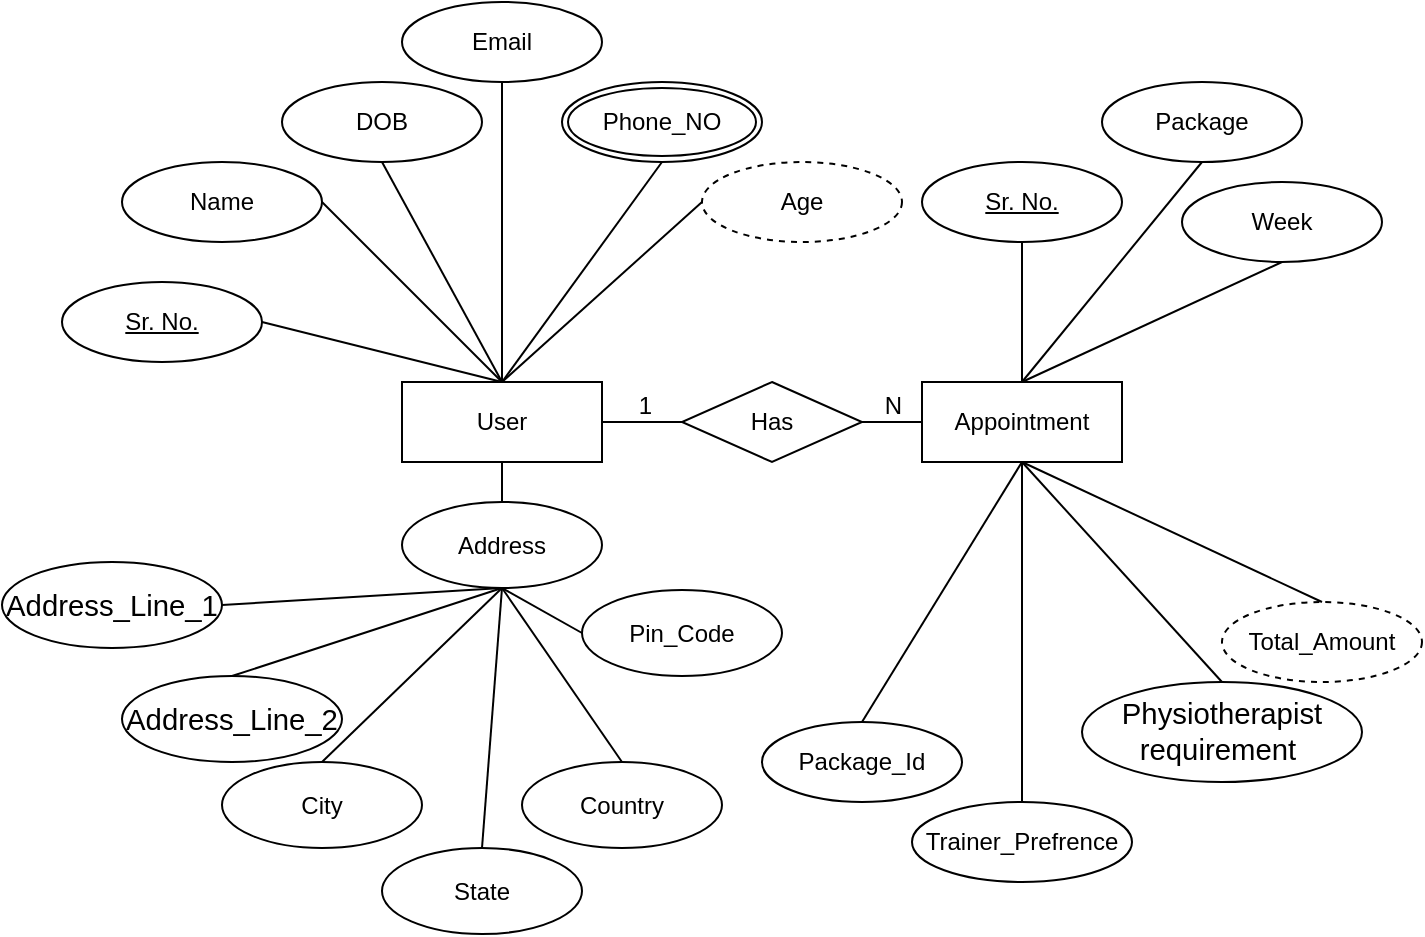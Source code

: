 <mxfile version="14.9.6" type="github">
  <diagram id="R2lEEEUBdFMjLlhIrx00" name="Page-1">
    <mxGraphModel dx="1106" dy="359" grid="1" gridSize="10" guides="1" tooltips="1" connect="1" arrows="1" fold="1" page="1" pageScale="1" pageWidth="850" pageHeight="1100" math="0" shadow="0" extFonts="Permanent Marker^https://fonts.googleapis.com/css?family=Permanent+Marker">
      <root>
        <mxCell id="0" />
        <mxCell id="1" parent="0" />
        <mxCell id="vivi1H7M52JGYI5ezE_u-1" value="Name" style="ellipse;whiteSpace=wrap;html=1;align=center;" vertex="1" parent="1">
          <mxGeometry x="90" y="130" width="100" height="40" as="geometry" />
        </mxCell>
        <mxCell id="vivi1H7M52JGYI5ezE_u-2" value="User" style="whiteSpace=wrap;html=1;align=center;" vertex="1" parent="1">
          <mxGeometry x="230" y="240" width="100" height="40" as="geometry" />
        </mxCell>
        <mxCell id="vivi1H7M52JGYI5ezE_u-4" value="DOB" style="ellipse;whiteSpace=wrap;html=1;align=center;" vertex="1" parent="1">
          <mxGeometry x="170" y="90" width="100" height="40" as="geometry" />
        </mxCell>
        <mxCell id="vivi1H7M52JGYI5ezE_u-5" value="Email" style="ellipse;whiteSpace=wrap;html=1;align=center;" vertex="1" parent="1">
          <mxGeometry x="230" y="50" width="100" height="40" as="geometry" />
        </mxCell>
        <mxCell id="vivi1H7M52JGYI5ezE_u-6" value="Address" style="ellipse;whiteSpace=wrap;html=1;align=center;" vertex="1" parent="1">
          <mxGeometry x="230" y="300" width="100" height="43" as="geometry" />
        </mxCell>
        <mxCell id="vivi1H7M52JGYI5ezE_u-7" value="City" style="ellipse;whiteSpace=wrap;html=1;align=center;" vertex="1" parent="1">
          <mxGeometry x="140" y="430" width="100" height="43" as="geometry" />
        </mxCell>
        <mxCell id="vivi1H7M52JGYI5ezE_u-8" value="&lt;span id=&quot;docs-internal-guid-7f4886b5-7fff-5111-8bc1-76f98fca6006&quot;&gt;&lt;span style=&quot;font-size: 11pt ; font-family: &amp;#34;calibri&amp;#34; , sans-serif ; background-color: transparent ; vertical-align: baseline&quot;&gt;Address_Line_2&lt;/span&gt;&lt;/span&gt;" style="ellipse;whiteSpace=wrap;html=1;align=center;" vertex="1" parent="1">
          <mxGeometry x="90" y="387" width="110" height="43" as="geometry" />
        </mxCell>
        <mxCell id="vivi1H7M52JGYI5ezE_u-9" value="&lt;span id=&quot;docs-internal-guid-7f4886b5-7fff-5111-8bc1-76f98fca6006&quot;&gt;&lt;span style=&quot;font-size: 11pt ; font-family: &amp;#34;calibri&amp;#34; , sans-serif ; background-color: transparent ; vertical-align: baseline&quot;&gt;Address_Line_1 &lt;/span&gt;&lt;/span&gt;" style="ellipse;whiteSpace=wrap;html=1;align=center;" vertex="1" parent="1">
          <mxGeometry x="30" y="330" width="110" height="43" as="geometry" />
        </mxCell>
        <mxCell id="vivi1H7M52JGYI5ezE_u-10" value="Country" style="ellipse;whiteSpace=wrap;html=1;align=center;" vertex="1" parent="1">
          <mxGeometry x="290" y="430" width="100" height="43" as="geometry" />
        </mxCell>
        <mxCell id="vivi1H7M52JGYI5ezE_u-11" value="State" style="ellipse;whiteSpace=wrap;html=1;align=center;" vertex="1" parent="1">
          <mxGeometry x="220" y="473" width="100" height="43" as="geometry" />
        </mxCell>
        <mxCell id="vivi1H7M52JGYI5ezE_u-12" value="Age" style="ellipse;whiteSpace=wrap;html=1;align=center;dashed=1;" vertex="1" parent="1">
          <mxGeometry x="380" y="130" width="100" height="40" as="geometry" />
        </mxCell>
        <mxCell id="vivi1H7M52JGYI5ezE_u-13" value="Pin_Code" style="ellipse;whiteSpace=wrap;html=1;align=center;" vertex="1" parent="1">
          <mxGeometry x="320" y="344" width="100" height="43" as="geometry" />
        </mxCell>
        <mxCell id="vivi1H7M52JGYI5ezE_u-19" value="" style="endArrow=none;html=1;exitX=0.5;exitY=1;exitDx=0;exitDy=0;entryX=0.5;entryY=0;entryDx=0;entryDy=0;" edge="1" parent="1" source="vivi1H7M52JGYI5ezE_u-6" target="vivi1H7M52JGYI5ezE_u-10">
          <mxGeometry width="50" height="50" relative="1" as="geometry">
            <mxPoint x="330" y="370" as="sourcePoint" />
            <mxPoint x="340" y="483" as="targetPoint" />
          </mxGeometry>
        </mxCell>
        <mxCell id="vivi1H7M52JGYI5ezE_u-20" value="" style="endArrow=none;html=1;exitX=0.5;exitY=1;exitDx=0;exitDy=0;entryX=0;entryY=0.5;entryDx=0;entryDy=0;" edge="1" parent="1" source="vivi1H7M52JGYI5ezE_u-6" target="vivi1H7M52JGYI5ezE_u-13">
          <mxGeometry width="50" height="50" relative="1" as="geometry">
            <mxPoint x="330" y="370" as="sourcePoint" />
            <mxPoint x="340" y="483" as="targetPoint" />
          </mxGeometry>
        </mxCell>
        <mxCell id="vivi1H7M52JGYI5ezE_u-22" value="" style="endArrow=none;html=1;entryX=0.5;entryY=1;entryDx=0;entryDy=0;exitX=0.5;exitY=0;exitDx=0;exitDy=0;" edge="1" parent="1" source="vivi1H7M52JGYI5ezE_u-6" target="vivi1H7M52JGYI5ezE_u-2">
          <mxGeometry width="50" height="50" relative="1" as="geometry">
            <mxPoint x="400" y="360" as="sourcePoint" />
            <mxPoint x="450" y="310" as="targetPoint" />
          </mxGeometry>
        </mxCell>
        <mxCell id="vivi1H7M52JGYI5ezE_u-24" value="" style="endArrow=none;html=1;exitX=0.5;exitY=1;exitDx=0;exitDy=0;entryX=0.5;entryY=0;entryDx=0;entryDy=0;" edge="1" parent="1" source="vivi1H7M52JGYI5ezE_u-6" target="vivi1H7M52JGYI5ezE_u-11">
          <mxGeometry width="50" height="50" relative="1" as="geometry">
            <mxPoint x="330" y="370" as="sourcePoint" />
            <mxPoint x="340" y="483" as="targetPoint" />
          </mxGeometry>
        </mxCell>
        <mxCell id="vivi1H7M52JGYI5ezE_u-25" value="" style="endArrow=none;html=1;exitX=0.5;exitY=1;exitDx=0;exitDy=0;entryX=0.5;entryY=0;entryDx=0;entryDy=0;" edge="1" parent="1" source="vivi1H7M52JGYI5ezE_u-6" target="vivi1H7M52JGYI5ezE_u-7">
          <mxGeometry width="50" height="50" relative="1" as="geometry">
            <mxPoint x="330" y="370" as="sourcePoint" />
            <mxPoint x="340" y="483" as="targetPoint" />
          </mxGeometry>
        </mxCell>
        <mxCell id="vivi1H7M52JGYI5ezE_u-26" value="" style="endArrow=none;html=1;exitX=0.5;exitY=1;exitDx=0;exitDy=0;entryX=0.5;entryY=0;entryDx=0;entryDy=0;" edge="1" parent="1" source="vivi1H7M52JGYI5ezE_u-6" target="vivi1H7M52JGYI5ezE_u-8">
          <mxGeometry width="50" height="50" relative="1" as="geometry">
            <mxPoint x="330" y="370" as="sourcePoint" />
            <mxPoint x="340" y="483" as="targetPoint" />
          </mxGeometry>
        </mxCell>
        <mxCell id="vivi1H7M52JGYI5ezE_u-27" value="" style="endArrow=none;html=1;exitX=0.5;exitY=1;exitDx=0;exitDy=0;entryX=1;entryY=0.5;entryDx=0;entryDy=0;" edge="1" parent="1" source="vivi1H7M52JGYI5ezE_u-6" target="vivi1H7M52JGYI5ezE_u-9">
          <mxGeometry width="50" height="50" relative="1" as="geometry">
            <mxPoint x="330" y="370" as="sourcePoint" />
            <mxPoint x="340" y="483" as="targetPoint" />
          </mxGeometry>
        </mxCell>
        <mxCell id="vivi1H7M52JGYI5ezE_u-28" value="Phone_NO" style="ellipse;shape=doubleEllipse;margin=3;whiteSpace=wrap;html=1;align=center;" vertex="1" parent="1">
          <mxGeometry x="310" y="90" width="100" height="40" as="geometry" />
        </mxCell>
        <mxCell id="vivi1H7M52JGYI5ezE_u-29" value="" style="endArrow=none;html=1;entryX=0.5;entryY=1;entryDx=0;entryDy=0;exitX=0.5;exitY=0;exitDx=0;exitDy=0;" edge="1" parent="1" source="vivi1H7M52JGYI5ezE_u-2" target="vivi1H7M52JGYI5ezE_u-5">
          <mxGeometry width="50" height="50" relative="1" as="geometry">
            <mxPoint x="290" y="320" as="sourcePoint" />
            <mxPoint x="290" y="290" as="targetPoint" />
          </mxGeometry>
        </mxCell>
        <mxCell id="vivi1H7M52JGYI5ezE_u-30" value="" style="endArrow=none;html=1;exitX=0.5;exitY=0;exitDx=0;exitDy=0;entryX=0.5;entryY=1;entryDx=0;entryDy=0;" edge="1" parent="1" source="vivi1H7M52JGYI5ezE_u-2" target="vivi1H7M52JGYI5ezE_u-4">
          <mxGeometry width="50" height="50" relative="1" as="geometry">
            <mxPoint x="280" y="240" as="sourcePoint" />
            <mxPoint x="250" y="110" as="targetPoint" />
          </mxGeometry>
        </mxCell>
        <mxCell id="vivi1H7M52JGYI5ezE_u-31" value="" style="endArrow=none;html=1;exitX=0.5;exitY=0;exitDx=0;exitDy=0;entryX=1;entryY=0.5;entryDx=0;entryDy=0;" edge="1" parent="1" source="vivi1H7M52JGYI5ezE_u-2" target="vivi1H7M52JGYI5ezE_u-1">
          <mxGeometry width="50" height="50" relative="1" as="geometry">
            <mxPoint x="280" y="240" as="sourcePoint" />
            <mxPoint x="250" y="110" as="targetPoint" />
          </mxGeometry>
        </mxCell>
        <mxCell id="vivi1H7M52JGYI5ezE_u-34" value="" style="endArrow=none;html=1;entryX=0.5;entryY=1;entryDx=0;entryDy=0;exitX=0.5;exitY=0;exitDx=0;exitDy=0;" edge="1" parent="1" source="vivi1H7M52JGYI5ezE_u-2" target="vivi1H7M52JGYI5ezE_u-28">
          <mxGeometry width="50" height="50" relative="1" as="geometry">
            <mxPoint x="290" y="320" as="sourcePoint" />
            <mxPoint x="290" y="290" as="targetPoint" />
          </mxGeometry>
        </mxCell>
        <mxCell id="vivi1H7M52JGYI5ezE_u-35" value="" style="endArrow=none;html=1;entryX=0;entryY=0.5;entryDx=0;entryDy=0;exitX=0.5;exitY=0;exitDx=0;exitDy=0;" edge="1" parent="1" source="vivi1H7M52JGYI5ezE_u-2" target="vivi1H7M52JGYI5ezE_u-12">
          <mxGeometry width="50" height="50" relative="1" as="geometry">
            <mxPoint x="290" y="320" as="sourcePoint" />
            <mxPoint x="290" y="290" as="targetPoint" />
          </mxGeometry>
        </mxCell>
        <mxCell id="vivi1H7M52JGYI5ezE_u-37" value="Appointment" style="whiteSpace=wrap;html=1;align=center;" vertex="1" parent="1">
          <mxGeometry x="490" y="240" width="100" height="40" as="geometry" />
        </mxCell>
        <mxCell id="vivi1H7M52JGYI5ezE_u-38" value="Sr. No." style="ellipse;whiteSpace=wrap;html=1;align=center;fontStyle=4;" vertex="1" parent="1">
          <mxGeometry x="60" y="190" width="100" height="40" as="geometry" />
        </mxCell>
        <mxCell id="vivi1H7M52JGYI5ezE_u-39" value="" style="endArrow=none;html=1;exitX=0.5;exitY=0;exitDx=0;exitDy=0;entryX=1;entryY=0.5;entryDx=0;entryDy=0;" edge="1" parent="1" source="vivi1H7M52JGYI5ezE_u-2" target="vivi1H7M52JGYI5ezE_u-38">
          <mxGeometry width="50" height="50" relative="1" as="geometry">
            <mxPoint x="280" y="240" as="sourcePoint" />
            <mxPoint x="250" y="110" as="targetPoint" />
          </mxGeometry>
        </mxCell>
        <mxCell id="vivi1H7M52JGYI5ezE_u-40" value="Sr. No." style="ellipse;whiteSpace=wrap;html=1;align=center;fontStyle=4;" vertex="1" parent="1">
          <mxGeometry x="490" y="130" width="100" height="40" as="geometry" />
        </mxCell>
        <mxCell id="vivi1H7M52JGYI5ezE_u-41" value="" style="endArrow=none;html=1;entryX=0.5;entryY=1;entryDx=0;entryDy=0;exitX=0.5;exitY=0;exitDx=0;exitDy=0;" edge="1" parent="1" source="vivi1H7M52JGYI5ezE_u-37" target="vivi1H7M52JGYI5ezE_u-40">
          <mxGeometry width="50" height="50" relative="1" as="geometry">
            <mxPoint x="290" y="250" as="sourcePoint" />
            <mxPoint x="390" y="160" as="targetPoint" />
          </mxGeometry>
        </mxCell>
        <mxCell id="vivi1H7M52JGYI5ezE_u-42" value="Trainer_Prefrence" style="ellipse;whiteSpace=wrap;html=1;align=center;" vertex="1" parent="1">
          <mxGeometry x="485" y="450" width="110" height="40" as="geometry" />
        </mxCell>
        <mxCell id="vivi1H7M52JGYI5ezE_u-44" value="" style="endArrow=none;html=1;entryX=0.5;entryY=0;entryDx=0;entryDy=0;exitX=0.5;exitY=1;exitDx=0;exitDy=0;" edge="1" parent="1" source="vivi1H7M52JGYI5ezE_u-37" target="vivi1H7M52JGYI5ezE_u-42">
          <mxGeometry width="50" height="50" relative="1" as="geometry">
            <mxPoint x="290" y="250" as="sourcePoint" />
            <mxPoint x="390" y="160" as="targetPoint" />
          </mxGeometry>
        </mxCell>
        <mxCell id="vivi1H7M52JGYI5ezE_u-46" value="&lt;span id=&quot;docs-internal-guid-bdcaefaa-7fff-0475-c1e9-c0f9a5e005fe&quot;&gt;&lt;span style=&quot;font-size: 11pt ; font-family: &amp;#34;calibri&amp;#34; , sans-serif ; background-color: transparent ; vertical-align: baseline&quot;&gt;Physiotherapist requirement&amp;nbsp;&lt;/span&gt;&lt;/span&gt;" style="ellipse;whiteSpace=wrap;html=1;align=center;" vertex="1" parent="1">
          <mxGeometry x="570" y="390" width="140" height="50" as="geometry" />
        </mxCell>
        <mxCell id="vivi1H7M52JGYI5ezE_u-49" value="" style="endArrow=none;html=1;entryX=0.5;entryY=0;entryDx=0;entryDy=0;exitX=0.5;exitY=1;exitDx=0;exitDy=0;" edge="1" parent="1" source="vivi1H7M52JGYI5ezE_u-37" target="vivi1H7M52JGYI5ezE_u-46">
          <mxGeometry width="50" height="50" relative="1" as="geometry">
            <mxPoint x="290" y="250" as="sourcePoint" />
            <mxPoint x="390" y="160" as="targetPoint" />
          </mxGeometry>
        </mxCell>
        <mxCell id="vivi1H7M52JGYI5ezE_u-50" value="Package" style="ellipse;whiteSpace=wrap;html=1;align=center;" vertex="1" parent="1">
          <mxGeometry x="580" y="90" width="100" height="40" as="geometry" />
        </mxCell>
        <mxCell id="vivi1H7M52JGYI5ezE_u-51" value="" style="endArrow=none;html=1;entryX=0.5;entryY=1;entryDx=0;entryDy=0;exitX=0.5;exitY=0;exitDx=0;exitDy=0;" edge="1" parent="1" source="vivi1H7M52JGYI5ezE_u-37" target="vivi1H7M52JGYI5ezE_u-50">
          <mxGeometry width="50" height="50" relative="1" as="geometry">
            <mxPoint x="290" y="250" as="sourcePoint" />
            <mxPoint x="390" y="160" as="targetPoint" />
          </mxGeometry>
        </mxCell>
        <mxCell id="vivi1H7M52JGYI5ezE_u-52" value="Total_Amount" style="ellipse;whiteSpace=wrap;html=1;align=center;dashed=1;" vertex="1" parent="1">
          <mxGeometry x="640" y="350" width="100" height="40" as="geometry" />
        </mxCell>
        <mxCell id="vivi1H7M52JGYI5ezE_u-53" value="" style="endArrow=none;html=1;entryX=0.5;entryY=0;entryDx=0;entryDy=0;exitX=0.5;exitY=1;exitDx=0;exitDy=0;" edge="1" parent="1" source="vivi1H7M52JGYI5ezE_u-37" target="vivi1H7M52JGYI5ezE_u-52">
          <mxGeometry width="50" height="50" relative="1" as="geometry">
            <mxPoint x="290" y="250" as="sourcePoint" />
            <mxPoint x="390" y="160" as="targetPoint" />
          </mxGeometry>
        </mxCell>
        <mxCell id="vivi1H7M52JGYI5ezE_u-54" value="Week" style="ellipse;whiteSpace=wrap;html=1;align=center;" vertex="1" parent="1">
          <mxGeometry x="620" y="140" width="100" height="40" as="geometry" />
        </mxCell>
        <mxCell id="vivi1H7M52JGYI5ezE_u-55" value="" style="endArrow=none;html=1;entryX=0.5;entryY=1;entryDx=0;entryDy=0;exitX=0.5;exitY=0;exitDx=0;exitDy=0;" edge="1" parent="1" source="vivi1H7M52JGYI5ezE_u-37" target="vivi1H7M52JGYI5ezE_u-54">
          <mxGeometry width="50" height="50" relative="1" as="geometry">
            <mxPoint x="290" y="250" as="sourcePoint" />
            <mxPoint x="390" y="160" as="targetPoint" />
          </mxGeometry>
        </mxCell>
        <mxCell id="vivi1H7M52JGYI5ezE_u-57" value="Package_Id" style="ellipse;whiteSpace=wrap;html=1;align=center;" vertex="1" parent="1">
          <mxGeometry x="410" y="410" width="100" height="40" as="geometry" />
        </mxCell>
        <mxCell id="vivi1H7M52JGYI5ezE_u-58" value="" style="endArrow=none;html=1;entryX=0.5;entryY=0;entryDx=0;entryDy=0;exitX=0.5;exitY=1;exitDx=0;exitDy=0;" edge="1" parent="1" source="vivi1H7M52JGYI5ezE_u-37" target="vivi1H7M52JGYI5ezE_u-57">
          <mxGeometry width="50" height="50" relative="1" as="geometry">
            <mxPoint x="290" y="250" as="sourcePoint" />
            <mxPoint x="390" y="160" as="targetPoint" />
          </mxGeometry>
        </mxCell>
        <mxCell id="vivi1H7M52JGYI5ezE_u-60" value="Has" style="shape=rhombus;perimeter=rhombusPerimeter;whiteSpace=wrap;html=1;align=center;" vertex="1" parent="1">
          <mxGeometry x="370" y="240" width="90" height="40" as="geometry" />
        </mxCell>
        <mxCell id="vivi1H7M52JGYI5ezE_u-61" value="" style="endArrow=none;html=1;rounded=0;exitX=1;exitY=0.5;exitDx=0;exitDy=0;" edge="1" parent="1" source="vivi1H7M52JGYI5ezE_u-2">
          <mxGeometry relative="1" as="geometry">
            <mxPoint x="480" y="260" as="sourcePoint" />
            <mxPoint x="370" y="260" as="targetPoint" />
          </mxGeometry>
        </mxCell>
        <mxCell id="vivi1H7M52JGYI5ezE_u-62" value="1" style="resizable=0;html=1;align=right;verticalAlign=bottom;" connectable="0" vertex="1" parent="vivi1H7M52JGYI5ezE_u-61">
          <mxGeometry x="1" relative="1" as="geometry">
            <mxPoint x="-15" as="offset" />
          </mxGeometry>
        </mxCell>
        <mxCell id="vivi1H7M52JGYI5ezE_u-64" value="" style="endArrow=none;html=1;rounded=0;exitX=1;exitY=0.5;exitDx=0;exitDy=0;entryX=0;entryY=0.5;entryDx=0;entryDy=0;" edge="1" parent="1" source="vivi1H7M52JGYI5ezE_u-60" target="vivi1H7M52JGYI5ezE_u-37">
          <mxGeometry relative="1" as="geometry">
            <mxPoint x="340" y="360" as="sourcePoint" />
            <mxPoint x="500" y="360" as="targetPoint" />
          </mxGeometry>
        </mxCell>
        <mxCell id="vivi1H7M52JGYI5ezE_u-65" value="N" style="resizable=0;html=1;align=right;verticalAlign=bottom;" connectable="0" vertex="1" parent="vivi1H7M52JGYI5ezE_u-64">
          <mxGeometry x="1" relative="1" as="geometry">
            <mxPoint x="-10" as="offset" />
          </mxGeometry>
        </mxCell>
      </root>
    </mxGraphModel>
  </diagram>
</mxfile>
